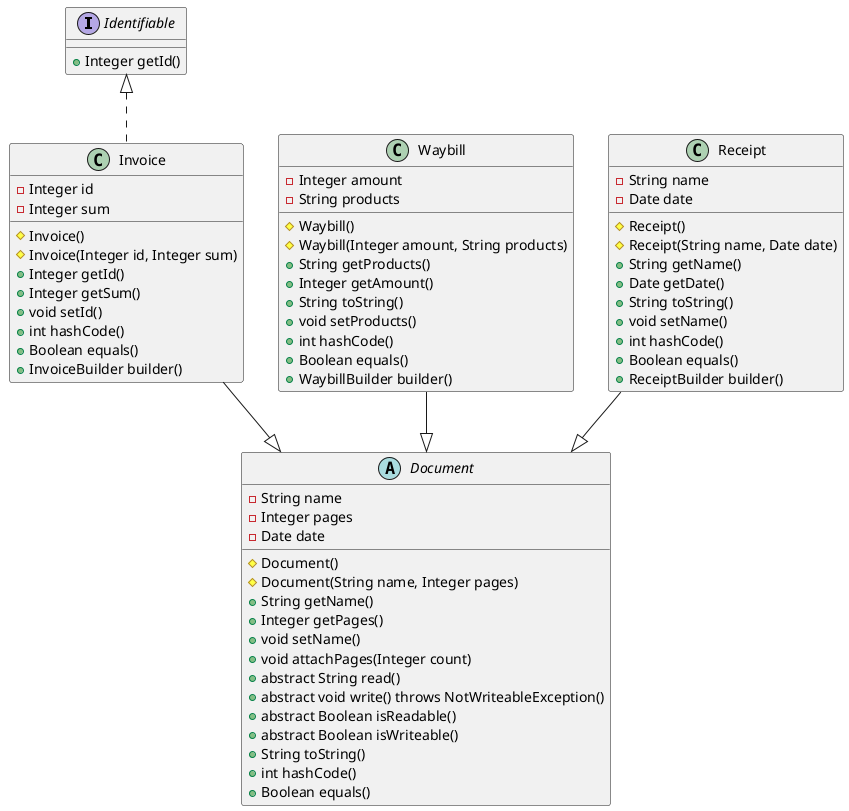 @startuml

interface Identifiable {
    + Integer getId()
}
abstract class Document {
    - String name
    - Integer pages
    - Date date
    # Document()
    # Document(String name, Integer pages)
    + String getName()
    + Integer getPages()
    + void setName()
    + void attachPages(Integer count)
    + abstract String read()
    + abstract void write() throws NotWriteableException()
    + abstract Boolean isReadable()
    + abstract Boolean isWriteable()
    + String toString()
    + int hashCode()
    + Boolean equals()
}
class Waybill{
    - Integer amount
    - String products
    # Waybill()
    # Waybill(Integer amount, String products)
    + String getProducts()
    + Integer getAmount()
    + String toString()
    + void setProducts()
    + int hashCode()
    + Boolean equals()
    + WaybillBuilder builder()
}
class Receipt {
    - String name
    - Date date
    # Receipt()
    # Receipt(String name, Date date)
    + String getName()
    + Date getDate()
    + String toString()
    + void setName()
    + int hashCode()
    + Boolean equals()
    + ReceiptBuilder builder()
}
class Invoice {
    - Integer id
    - Integer sum
    # Invoice()
    # Invoice(Integer id, Integer sum)
    + Integer getId()
    + Integer getSum()
    + void setId()
    + int hashCode()
    + Boolean equals()
    + InvoiceBuilder builder()
}

Invoice --|> Document
Receipt--|> Document
Waybill --|> Document
Identifiable <|.. Invoice
@enduml